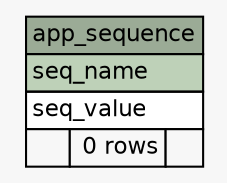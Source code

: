 // dot 2.38.0 on Windows 7 6.1
digraph "app_sequence" {
  graph [
    rankdir="RL"
    bgcolor="#f7f7f7"
  ];
  node [
    fontname="Helvetica"
    fontsize="11"
    shape="plaintext"
  ];
  edge [
    arrowsize="0.8"
  ];
  "app_sequence" [
    label=<
    <TABLE BORDER="0" CELLBORDER="1" CELLSPACING="0" BGCOLOR="#ffffff">
      <TR><TD PORT="app_sequence.heading" COLSPAN="3" BGCOLOR="#9bab96" ALIGN="CENTER">app_sequence</TD></TR>
      <TR><TD PORT="seq_name" COLSPAN="3" BGCOLOR="#bed1b8" ALIGN="LEFT">seq_name</TD></TR>
      <TR><TD PORT="seq_value" COLSPAN="3" ALIGN="LEFT">seq_value</TD></TR>
      <TR><TD ALIGN="LEFT" BGCOLOR="#f7f7f7">  </TD><TD ALIGN="RIGHT" BGCOLOR="#f7f7f7">0 rows</TD><TD ALIGN="RIGHT" BGCOLOR="#f7f7f7">  </TD></TR>
    </TABLE>>
    URL="tables/app_sequence.html#"
    tooltip="app_sequence"
  ];
}
